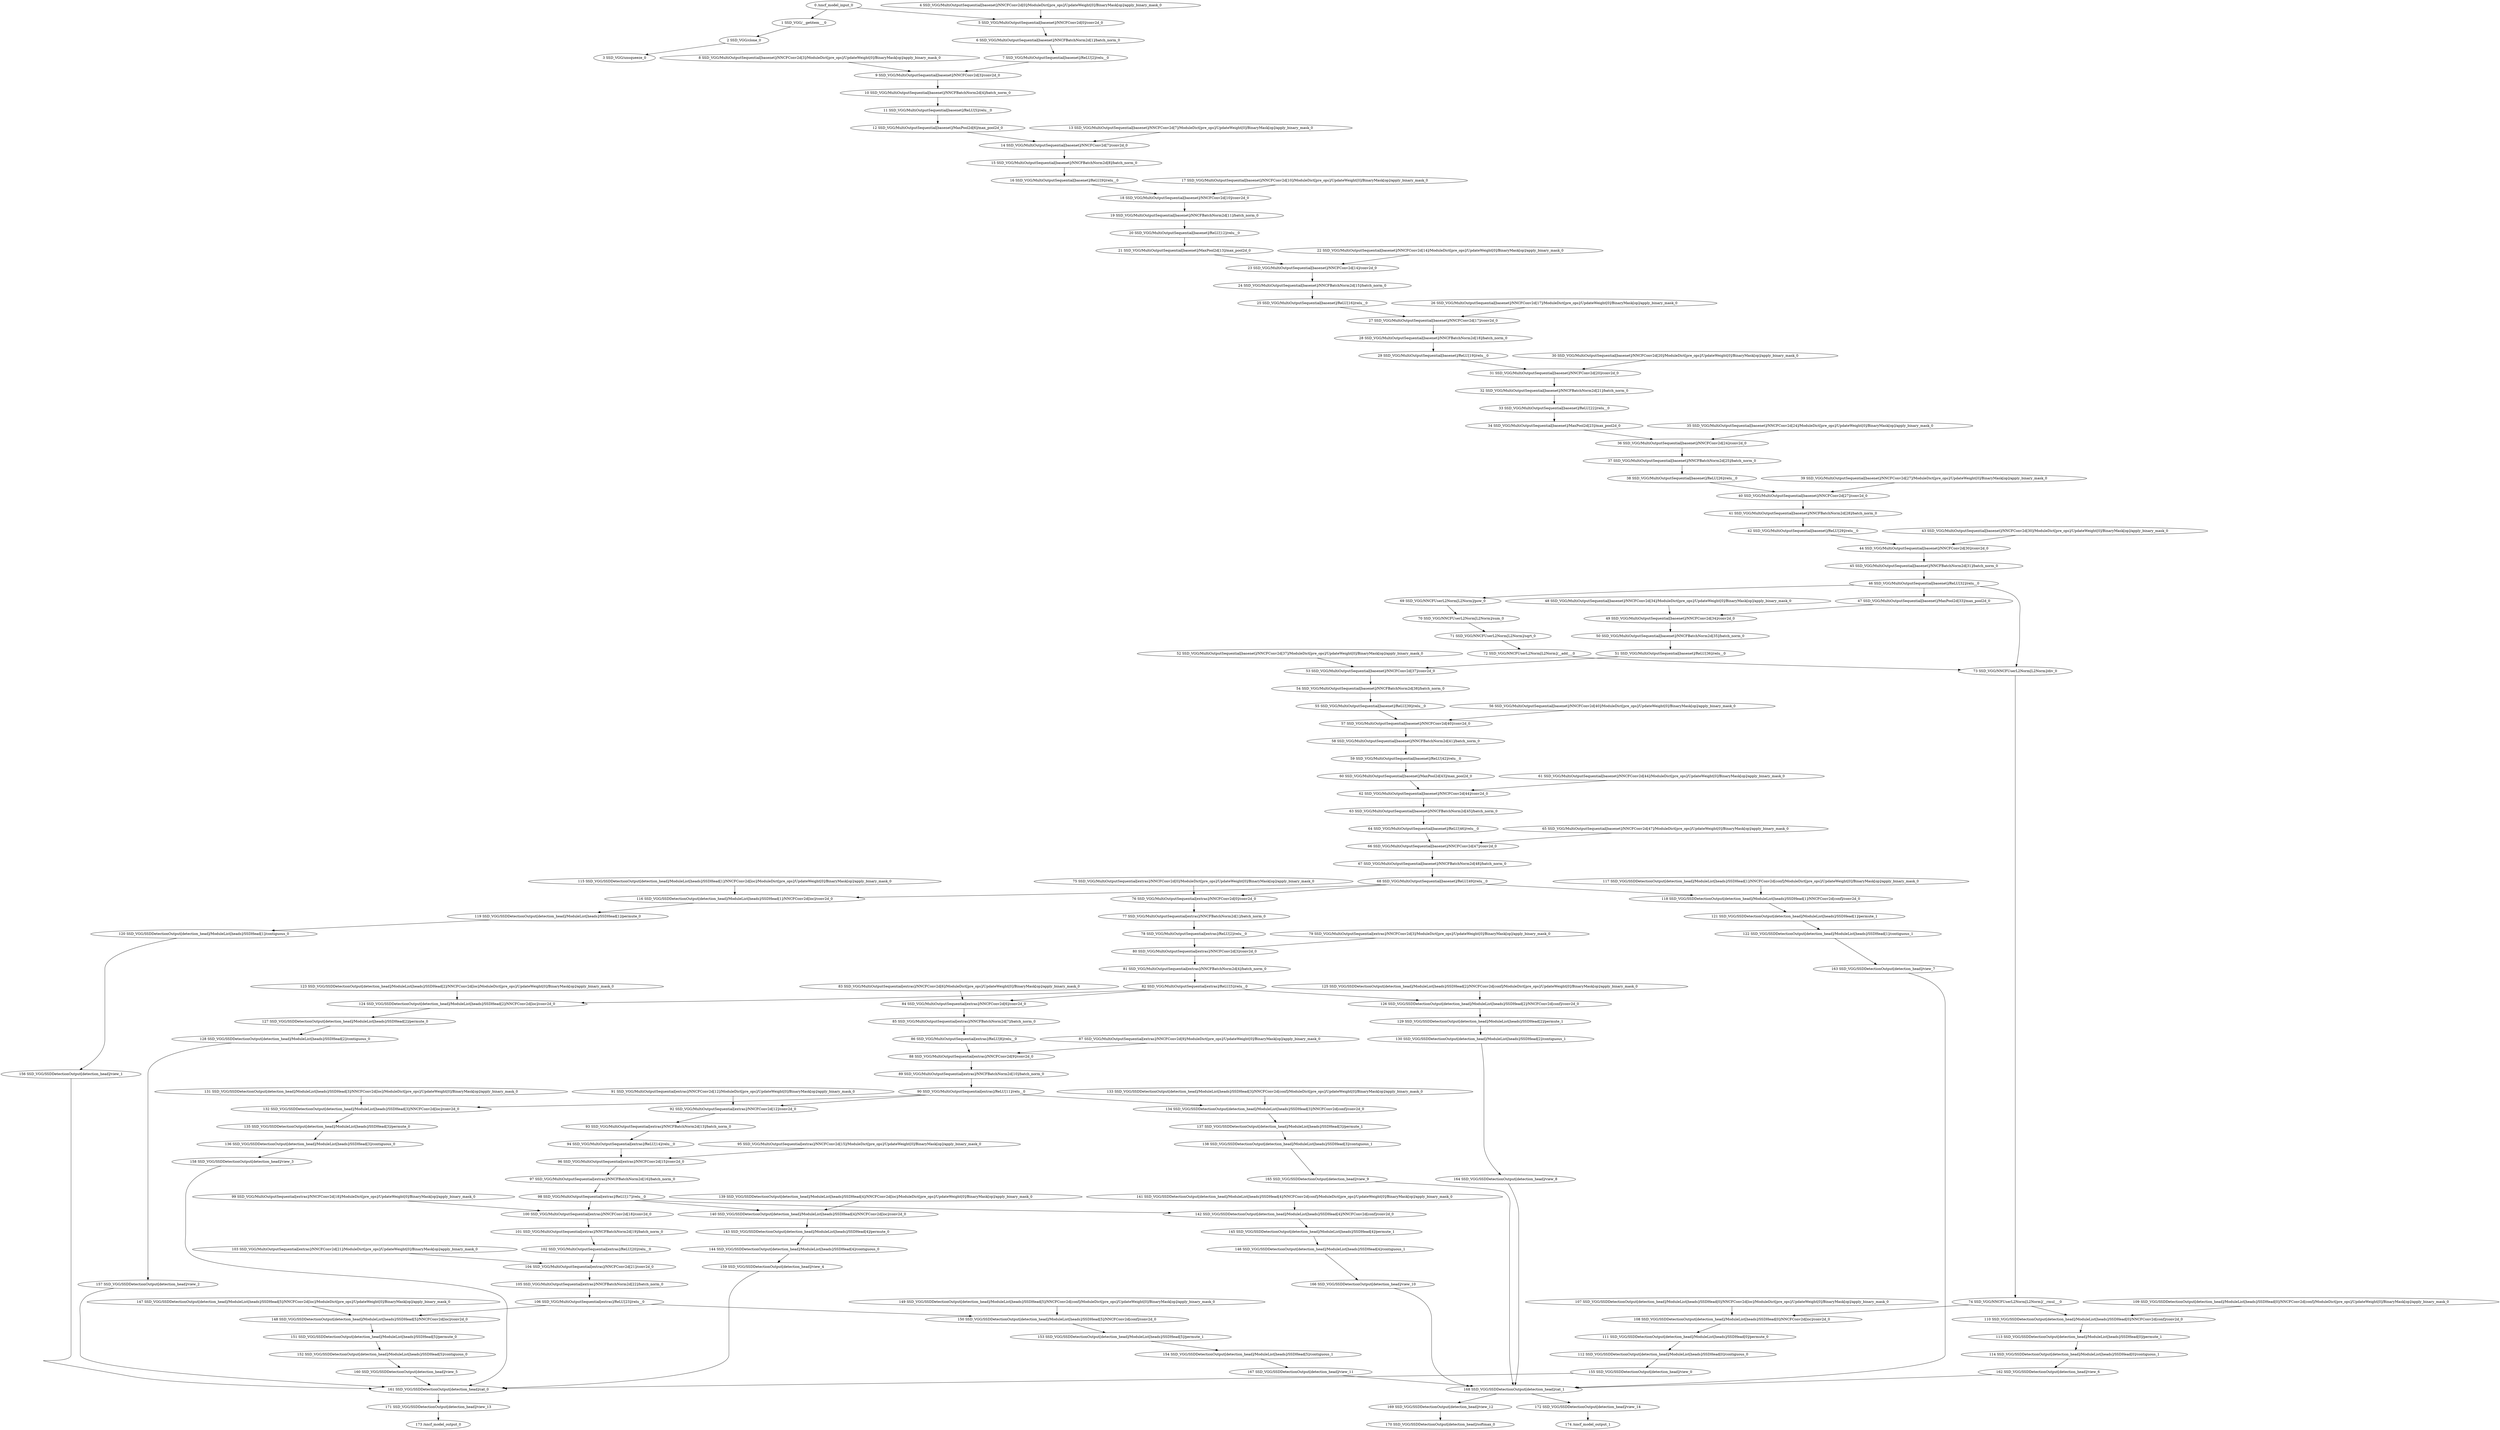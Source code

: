 strict digraph  {
"0 /nncf_model_input_0" [id=0, type=nncf_model_input];
"1 SSD_VGG/__getitem___0" [id=1, type=__getitem__];
"2 SSD_VGG/clone_0" [id=2, type=clone];
"3 SSD_VGG/unsqueeze_0" [id=3, type=unsqueeze];
"4 SSD_VGG/MultiOutputSequential[basenet]/NNCFConv2d[0]/ModuleDict[pre_ops]/UpdateWeight[0]/BinaryMask[op]/apply_binary_mask_0" [id=4, type=apply_binary_mask];
"5 SSD_VGG/MultiOutputSequential[basenet]/NNCFConv2d[0]/conv2d_0" [id=5, type=conv2d];
"6 SSD_VGG/MultiOutputSequential[basenet]/NNCFBatchNorm2d[1]/batch_norm_0" [id=6, type=batch_norm];
"7 SSD_VGG/MultiOutputSequential[basenet]/ReLU[2]/relu__0" [id=7, type=relu_];
"8 SSD_VGG/MultiOutputSequential[basenet]/NNCFConv2d[3]/ModuleDict[pre_ops]/UpdateWeight[0]/BinaryMask[op]/apply_binary_mask_0" [id=8, type=apply_binary_mask];
"9 SSD_VGG/MultiOutputSequential[basenet]/NNCFConv2d[3]/conv2d_0" [id=9, type=conv2d];
"10 SSD_VGG/MultiOutputSequential[basenet]/NNCFBatchNorm2d[4]/batch_norm_0" [id=10, type=batch_norm];
"11 SSD_VGG/MultiOutputSequential[basenet]/ReLU[5]/relu__0" [id=11, type=relu_];
"12 SSD_VGG/MultiOutputSequential[basenet]/MaxPool2d[6]/max_pool2d_0" [id=12, type=max_pool2d];
"13 SSD_VGG/MultiOutputSequential[basenet]/NNCFConv2d[7]/ModuleDict[pre_ops]/UpdateWeight[0]/BinaryMask[op]/apply_binary_mask_0" [id=13, type=apply_binary_mask];
"14 SSD_VGG/MultiOutputSequential[basenet]/NNCFConv2d[7]/conv2d_0" [id=14, type=conv2d];
"15 SSD_VGG/MultiOutputSequential[basenet]/NNCFBatchNorm2d[8]/batch_norm_0" [id=15, type=batch_norm];
"16 SSD_VGG/MultiOutputSequential[basenet]/ReLU[9]/relu__0" [id=16, type=relu_];
"17 SSD_VGG/MultiOutputSequential[basenet]/NNCFConv2d[10]/ModuleDict[pre_ops]/UpdateWeight[0]/BinaryMask[op]/apply_binary_mask_0" [id=17, type=apply_binary_mask];
"18 SSD_VGG/MultiOutputSequential[basenet]/NNCFConv2d[10]/conv2d_0" [id=18, type=conv2d];
"19 SSD_VGG/MultiOutputSequential[basenet]/NNCFBatchNorm2d[11]/batch_norm_0" [id=19, type=batch_norm];
"20 SSD_VGG/MultiOutputSequential[basenet]/ReLU[12]/relu__0" [id=20, type=relu_];
"21 SSD_VGG/MultiOutputSequential[basenet]/MaxPool2d[13]/max_pool2d_0" [id=21, type=max_pool2d];
"22 SSD_VGG/MultiOutputSequential[basenet]/NNCFConv2d[14]/ModuleDict[pre_ops]/UpdateWeight[0]/BinaryMask[op]/apply_binary_mask_0" [id=22, type=apply_binary_mask];
"23 SSD_VGG/MultiOutputSequential[basenet]/NNCFConv2d[14]/conv2d_0" [id=23, type=conv2d];
"24 SSD_VGG/MultiOutputSequential[basenet]/NNCFBatchNorm2d[15]/batch_norm_0" [id=24, type=batch_norm];
"25 SSD_VGG/MultiOutputSequential[basenet]/ReLU[16]/relu__0" [id=25, type=relu_];
"26 SSD_VGG/MultiOutputSequential[basenet]/NNCFConv2d[17]/ModuleDict[pre_ops]/UpdateWeight[0]/BinaryMask[op]/apply_binary_mask_0" [id=26, type=apply_binary_mask];
"27 SSD_VGG/MultiOutputSequential[basenet]/NNCFConv2d[17]/conv2d_0" [id=27, type=conv2d];
"28 SSD_VGG/MultiOutputSequential[basenet]/NNCFBatchNorm2d[18]/batch_norm_0" [id=28, type=batch_norm];
"29 SSD_VGG/MultiOutputSequential[basenet]/ReLU[19]/relu__0" [id=29, type=relu_];
"30 SSD_VGG/MultiOutputSequential[basenet]/NNCFConv2d[20]/ModuleDict[pre_ops]/UpdateWeight[0]/BinaryMask[op]/apply_binary_mask_0" [id=30, type=apply_binary_mask];
"31 SSD_VGG/MultiOutputSequential[basenet]/NNCFConv2d[20]/conv2d_0" [id=31, type=conv2d];
"32 SSD_VGG/MultiOutputSequential[basenet]/NNCFBatchNorm2d[21]/batch_norm_0" [id=32, type=batch_norm];
"33 SSD_VGG/MultiOutputSequential[basenet]/ReLU[22]/relu__0" [id=33, type=relu_];
"34 SSD_VGG/MultiOutputSequential[basenet]/MaxPool2d[23]/max_pool2d_0" [id=34, type=max_pool2d];
"35 SSD_VGG/MultiOutputSequential[basenet]/NNCFConv2d[24]/ModuleDict[pre_ops]/UpdateWeight[0]/BinaryMask[op]/apply_binary_mask_0" [id=35, type=apply_binary_mask];
"36 SSD_VGG/MultiOutputSequential[basenet]/NNCFConv2d[24]/conv2d_0" [id=36, type=conv2d];
"37 SSD_VGG/MultiOutputSequential[basenet]/NNCFBatchNorm2d[25]/batch_norm_0" [id=37, type=batch_norm];
"38 SSD_VGG/MultiOutputSequential[basenet]/ReLU[26]/relu__0" [id=38, type=relu_];
"39 SSD_VGG/MultiOutputSequential[basenet]/NNCFConv2d[27]/ModuleDict[pre_ops]/UpdateWeight[0]/BinaryMask[op]/apply_binary_mask_0" [id=39, type=apply_binary_mask];
"40 SSD_VGG/MultiOutputSequential[basenet]/NNCFConv2d[27]/conv2d_0" [id=40, type=conv2d];
"41 SSD_VGG/MultiOutputSequential[basenet]/NNCFBatchNorm2d[28]/batch_norm_0" [id=41, type=batch_norm];
"42 SSD_VGG/MultiOutputSequential[basenet]/ReLU[29]/relu__0" [id=42, type=relu_];
"43 SSD_VGG/MultiOutputSequential[basenet]/NNCFConv2d[30]/ModuleDict[pre_ops]/UpdateWeight[0]/BinaryMask[op]/apply_binary_mask_0" [id=43, type=apply_binary_mask];
"44 SSD_VGG/MultiOutputSequential[basenet]/NNCFConv2d[30]/conv2d_0" [id=44, type=conv2d];
"45 SSD_VGG/MultiOutputSequential[basenet]/NNCFBatchNorm2d[31]/batch_norm_0" [id=45, type=batch_norm];
"46 SSD_VGG/MultiOutputSequential[basenet]/ReLU[32]/relu__0" [id=46, type=relu_];
"47 SSD_VGG/MultiOutputSequential[basenet]/MaxPool2d[33]/max_pool2d_0" [id=47, type=max_pool2d];
"48 SSD_VGG/MultiOutputSequential[basenet]/NNCFConv2d[34]/ModuleDict[pre_ops]/UpdateWeight[0]/BinaryMask[op]/apply_binary_mask_0" [id=48, type=apply_binary_mask];
"49 SSD_VGG/MultiOutputSequential[basenet]/NNCFConv2d[34]/conv2d_0" [id=49, type=conv2d];
"50 SSD_VGG/MultiOutputSequential[basenet]/NNCFBatchNorm2d[35]/batch_norm_0" [id=50, type=batch_norm];
"51 SSD_VGG/MultiOutputSequential[basenet]/ReLU[36]/relu__0" [id=51, type=relu_];
"52 SSD_VGG/MultiOutputSequential[basenet]/NNCFConv2d[37]/ModuleDict[pre_ops]/UpdateWeight[0]/BinaryMask[op]/apply_binary_mask_0" [id=52, type=apply_binary_mask];
"53 SSD_VGG/MultiOutputSequential[basenet]/NNCFConv2d[37]/conv2d_0" [id=53, type=conv2d];
"54 SSD_VGG/MultiOutputSequential[basenet]/NNCFBatchNorm2d[38]/batch_norm_0" [id=54, type=batch_norm];
"55 SSD_VGG/MultiOutputSequential[basenet]/ReLU[39]/relu__0" [id=55, type=relu_];
"56 SSD_VGG/MultiOutputSequential[basenet]/NNCFConv2d[40]/ModuleDict[pre_ops]/UpdateWeight[0]/BinaryMask[op]/apply_binary_mask_0" [id=56, type=apply_binary_mask];
"57 SSD_VGG/MultiOutputSequential[basenet]/NNCFConv2d[40]/conv2d_0" [id=57, type=conv2d];
"58 SSD_VGG/MultiOutputSequential[basenet]/NNCFBatchNorm2d[41]/batch_norm_0" [id=58, type=batch_norm];
"59 SSD_VGG/MultiOutputSequential[basenet]/ReLU[42]/relu__0" [id=59, type=relu_];
"60 SSD_VGG/MultiOutputSequential[basenet]/MaxPool2d[43]/max_pool2d_0" [id=60, type=max_pool2d];
"61 SSD_VGG/MultiOutputSequential[basenet]/NNCFConv2d[44]/ModuleDict[pre_ops]/UpdateWeight[0]/BinaryMask[op]/apply_binary_mask_0" [id=61, type=apply_binary_mask];
"62 SSD_VGG/MultiOutputSequential[basenet]/NNCFConv2d[44]/conv2d_0" [id=62, type=conv2d];
"63 SSD_VGG/MultiOutputSequential[basenet]/NNCFBatchNorm2d[45]/batch_norm_0" [id=63, type=batch_norm];
"64 SSD_VGG/MultiOutputSequential[basenet]/ReLU[46]/relu__0" [id=64, type=relu_];
"65 SSD_VGG/MultiOutputSequential[basenet]/NNCFConv2d[47]/ModuleDict[pre_ops]/UpdateWeight[0]/BinaryMask[op]/apply_binary_mask_0" [id=65, type=apply_binary_mask];
"66 SSD_VGG/MultiOutputSequential[basenet]/NNCFConv2d[47]/conv2d_0" [id=66, type=conv2d];
"67 SSD_VGG/MultiOutputSequential[basenet]/NNCFBatchNorm2d[48]/batch_norm_0" [id=67, type=batch_norm];
"68 SSD_VGG/MultiOutputSequential[basenet]/ReLU[49]/relu__0" [id=68, type=relu_];
"69 SSD_VGG/NNCFUserL2Norm[L2Norm]/pow_0" [id=69, type=pow];
"70 SSD_VGG/NNCFUserL2Norm[L2Norm]/sum_0" [id=70, type=sum];
"71 SSD_VGG/NNCFUserL2Norm[L2Norm]/sqrt_0" [id=71, type=sqrt];
"72 SSD_VGG/NNCFUserL2Norm[L2Norm]/__add___0" [id=72, type=__add__];
"73 SSD_VGG/NNCFUserL2Norm[L2Norm]/div_0" [id=73, type=div];
"74 SSD_VGG/NNCFUserL2Norm[L2Norm]/__rmul___0" [id=74, type=__rmul__];
"75 SSD_VGG/MultiOutputSequential[extras]/NNCFConv2d[0]/ModuleDict[pre_ops]/UpdateWeight[0]/BinaryMask[op]/apply_binary_mask_0" [id=75, type=apply_binary_mask];
"76 SSD_VGG/MultiOutputSequential[extras]/NNCFConv2d[0]/conv2d_0" [id=76, type=conv2d];
"77 SSD_VGG/MultiOutputSequential[extras]/NNCFBatchNorm2d[1]/batch_norm_0" [id=77, type=batch_norm];
"78 SSD_VGG/MultiOutputSequential[extras]/ReLU[2]/relu__0" [id=78, type=relu_];
"79 SSD_VGG/MultiOutputSequential[extras]/NNCFConv2d[3]/ModuleDict[pre_ops]/UpdateWeight[0]/BinaryMask[op]/apply_binary_mask_0" [id=79, type=apply_binary_mask];
"80 SSD_VGG/MultiOutputSequential[extras]/NNCFConv2d[3]/conv2d_0" [id=80, type=conv2d];
"81 SSD_VGG/MultiOutputSequential[extras]/NNCFBatchNorm2d[4]/batch_norm_0" [id=81, type=batch_norm];
"82 SSD_VGG/MultiOutputSequential[extras]/ReLU[5]/relu__0" [id=82, type=relu_];
"83 SSD_VGG/MultiOutputSequential[extras]/NNCFConv2d[6]/ModuleDict[pre_ops]/UpdateWeight[0]/BinaryMask[op]/apply_binary_mask_0" [id=83, type=apply_binary_mask];
"84 SSD_VGG/MultiOutputSequential[extras]/NNCFConv2d[6]/conv2d_0" [id=84, type=conv2d];
"85 SSD_VGG/MultiOutputSequential[extras]/NNCFBatchNorm2d[7]/batch_norm_0" [id=85, type=batch_norm];
"86 SSD_VGG/MultiOutputSequential[extras]/ReLU[8]/relu__0" [id=86, type=relu_];
"87 SSD_VGG/MultiOutputSequential[extras]/NNCFConv2d[9]/ModuleDict[pre_ops]/UpdateWeight[0]/BinaryMask[op]/apply_binary_mask_0" [id=87, type=apply_binary_mask];
"88 SSD_VGG/MultiOutputSequential[extras]/NNCFConv2d[9]/conv2d_0" [id=88, type=conv2d];
"89 SSD_VGG/MultiOutputSequential[extras]/NNCFBatchNorm2d[10]/batch_norm_0" [id=89, type=batch_norm];
"90 SSD_VGG/MultiOutputSequential[extras]/ReLU[11]/relu__0" [id=90, type=relu_];
"91 SSD_VGG/MultiOutputSequential[extras]/NNCFConv2d[12]/ModuleDict[pre_ops]/UpdateWeight[0]/BinaryMask[op]/apply_binary_mask_0" [id=91, type=apply_binary_mask];
"92 SSD_VGG/MultiOutputSequential[extras]/NNCFConv2d[12]/conv2d_0" [id=92, type=conv2d];
"93 SSD_VGG/MultiOutputSequential[extras]/NNCFBatchNorm2d[13]/batch_norm_0" [id=93, type=batch_norm];
"94 SSD_VGG/MultiOutputSequential[extras]/ReLU[14]/relu__0" [id=94, type=relu_];
"95 SSD_VGG/MultiOutputSequential[extras]/NNCFConv2d[15]/ModuleDict[pre_ops]/UpdateWeight[0]/BinaryMask[op]/apply_binary_mask_0" [id=95, type=apply_binary_mask];
"96 SSD_VGG/MultiOutputSequential[extras]/NNCFConv2d[15]/conv2d_0" [id=96, type=conv2d];
"97 SSD_VGG/MultiOutputSequential[extras]/NNCFBatchNorm2d[16]/batch_norm_0" [id=97, type=batch_norm];
"98 SSD_VGG/MultiOutputSequential[extras]/ReLU[17]/relu__0" [id=98, type=relu_];
"99 SSD_VGG/MultiOutputSequential[extras]/NNCFConv2d[18]/ModuleDict[pre_ops]/UpdateWeight[0]/BinaryMask[op]/apply_binary_mask_0" [id=99, type=apply_binary_mask];
"100 SSD_VGG/MultiOutputSequential[extras]/NNCFConv2d[18]/conv2d_0" [id=100, type=conv2d];
"101 SSD_VGG/MultiOutputSequential[extras]/NNCFBatchNorm2d[19]/batch_norm_0" [id=101, type=batch_norm];
"102 SSD_VGG/MultiOutputSequential[extras]/ReLU[20]/relu__0" [id=102, type=relu_];
"103 SSD_VGG/MultiOutputSequential[extras]/NNCFConv2d[21]/ModuleDict[pre_ops]/UpdateWeight[0]/BinaryMask[op]/apply_binary_mask_0" [id=103, type=apply_binary_mask];
"104 SSD_VGG/MultiOutputSequential[extras]/NNCFConv2d[21]/conv2d_0" [id=104, type=conv2d];
"105 SSD_VGG/MultiOutputSequential[extras]/NNCFBatchNorm2d[22]/batch_norm_0" [id=105, type=batch_norm];
"106 SSD_VGG/MultiOutputSequential[extras]/ReLU[23]/relu__0" [id=106, type=relu_];
"107 SSD_VGG/SSDDetectionOutput[detection_head]/ModuleList[heads]/SSDHead[0]/NNCFConv2d[loc]/ModuleDict[pre_ops]/UpdateWeight[0]/BinaryMask[op]/apply_binary_mask_0" [id=107, type=apply_binary_mask];
"108 SSD_VGG/SSDDetectionOutput[detection_head]/ModuleList[heads]/SSDHead[0]/NNCFConv2d[loc]/conv2d_0" [id=108, type=conv2d];
"109 SSD_VGG/SSDDetectionOutput[detection_head]/ModuleList[heads]/SSDHead[0]/NNCFConv2d[conf]/ModuleDict[pre_ops]/UpdateWeight[0]/BinaryMask[op]/apply_binary_mask_0" [id=109, type=apply_binary_mask];
"110 SSD_VGG/SSDDetectionOutput[detection_head]/ModuleList[heads]/SSDHead[0]/NNCFConv2d[conf]/conv2d_0" [id=110, type=conv2d];
"111 SSD_VGG/SSDDetectionOutput[detection_head]/ModuleList[heads]/SSDHead[0]/permute_0" [id=111, type=permute];
"112 SSD_VGG/SSDDetectionOutput[detection_head]/ModuleList[heads]/SSDHead[0]/contiguous_0" [id=112, type=contiguous];
"113 SSD_VGG/SSDDetectionOutput[detection_head]/ModuleList[heads]/SSDHead[0]/permute_1" [id=113, type=permute];
"114 SSD_VGG/SSDDetectionOutput[detection_head]/ModuleList[heads]/SSDHead[0]/contiguous_1" [id=114, type=contiguous];
"115 SSD_VGG/SSDDetectionOutput[detection_head]/ModuleList[heads]/SSDHead[1]/NNCFConv2d[loc]/ModuleDict[pre_ops]/UpdateWeight[0]/BinaryMask[op]/apply_binary_mask_0" [id=115, type=apply_binary_mask];
"116 SSD_VGG/SSDDetectionOutput[detection_head]/ModuleList[heads]/SSDHead[1]/NNCFConv2d[loc]/conv2d_0" [id=116, type=conv2d];
"117 SSD_VGG/SSDDetectionOutput[detection_head]/ModuleList[heads]/SSDHead[1]/NNCFConv2d[conf]/ModuleDict[pre_ops]/UpdateWeight[0]/BinaryMask[op]/apply_binary_mask_0" [id=117, type=apply_binary_mask];
"118 SSD_VGG/SSDDetectionOutput[detection_head]/ModuleList[heads]/SSDHead[1]/NNCFConv2d[conf]/conv2d_0" [id=118, type=conv2d];
"119 SSD_VGG/SSDDetectionOutput[detection_head]/ModuleList[heads]/SSDHead[1]/permute_0" [id=119, type=permute];
"120 SSD_VGG/SSDDetectionOutput[detection_head]/ModuleList[heads]/SSDHead[1]/contiguous_0" [id=120, type=contiguous];
"121 SSD_VGG/SSDDetectionOutput[detection_head]/ModuleList[heads]/SSDHead[1]/permute_1" [id=121, type=permute];
"122 SSD_VGG/SSDDetectionOutput[detection_head]/ModuleList[heads]/SSDHead[1]/contiguous_1" [id=122, type=contiguous];
"123 SSD_VGG/SSDDetectionOutput[detection_head]/ModuleList[heads]/SSDHead[2]/NNCFConv2d[loc]/ModuleDict[pre_ops]/UpdateWeight[0]/BinaryMask[op]/apply_binary_mask_0" [id=123, type=apply_binary_mask];
"124 SSD_VGG/SSDDetectionOutput[detection_head]/ModuleList[heads]/SSDHead[2]/NNCFConv2d[loc]/conv2d_0" [id=124, type=conv2d];
"125 SSD_VGG/SSDDetectionOutput[detection_head]/ModuleList[heads]/SSDHead[2]/NNCFConv2d[conf]/ModuleDict[pre_ops]/UpdateWeight[0]/BinaryMask[op]/apply_binary_mask_0" [id=125, type=apply_binary_mask];
"126 SSD_VGG/SSDDetectionOutput[detection_head]/ModuleList[heads]/SSDHead[2]/NNCFConv2d[conf]/conv2d_0" [id=126, type=conv2d];
"127 SSD_VGG/SSDDetectionOutput[detection_head]/ModuleList[heads]/SSDHead[2]/permute_0" [id=127, type=permute];
"128 SSD_VGG/SSDDetectionOutput[detection_head]/ModuleList[heads]/SSDHead[2]/contiguous_0" [id=128, type=contiguous];
"129 SSD_VGG/SSDDetectionOutput[detection_head]/ModuleList[heads]/SSDHead[2]/permute_1" [id=129, type=permute];
"130 SSD_VGG/SSDDetectionOutput[detection_head]/ModuleList[heads]/SSDHead[2]/contiguous_1" [id=130, type=contiguous];
"131 SSD_VGG/SSDDetectionOutput[detection_head]/ModuleList[heads]/SSDHead[3]/NNCFConv2d[loc]/ModuleDict[pre_ops]/UpdateWeight[0]/BinaryMask[op]/apply_binary_mask_0" [id=131, type=apply_binary_mask];
"132 SSD_VGG/SSDDetectionOutput[detection_head]/ModuleList[heads]/SSDHead[3]/NNCFConv2d[loc]/conv2d_0" [id=132, type=conv2d];
"133 SSD_VGG/SSDDetectionOutput[detection_head]/ModuleList[heads]/SSDHead[3]/NNCFConv2d[conf]/ModuleDict[pre_ops]/UpdateWeight[0]/BinaryMask[op]/apply_binary_mask_0" [id=133, type=apply_binary_mask];
"134 SSD_VGG/SSDDetectionOutput[detection_head]/ModuleList[heads]/SSDHead[3]/NNCFConv2d[conf]/conv2d_0" [id=134, type=conv2d];
"135 SSD_VGG/SSDDetectionOutput[detection_head]/ModuleList[heads]/SSDHead[3]/permute_0" [id=135, type=permute];
"136 SSD_VGG/SSDDetectionOutput[detection_head]/ModuleList[heads]/SSDHead[3]/contiguous_0" [id=136, type=contiguous];
"137 SSD_VGG/SSDDetectionOutput[detection_head]/ModuleList[heads]/SSDHead[3]/permute_1" [id=137, type=permute];
"138 SSD_VGG/SSDDetectionOutput[detection_head]/ModuleList[heads]/SSDHead[3]/contiguous_1" [id=138, type=contiguous];
"139 SSD_VGG/SSDDetectionOutput[detection_head]/ModuleList[heads]/SSDHead[4]/NNCFConv2d[loc]/ModuleDict[pre_ops]/UpdateWeight[0]/BinaryMask[op]/apply_binary_mask_0" [id=139, type=apply_binary_mask];
"140 SSD_VGG/SSDDetectionOutput[detection_head]/ModuleList[heads]/SSDHead[4]/NNCFConv2d[loc]/conv2d_0" [id=140, type=conv2d];
"141 SSD_VGG/SSDDetectionOutput[detection_head]/ModuleList[heads]/SSDHead[4]/NNCFConv2d[conf]/ModuleDict[pre_ops]/UpdateWeight[0]/BinaryMask[op]/apply_binary_mask_0" [id=141, type=apply_binary_mask];
"142 SSD_VGG/SSDDetectionOutput[detection_head]/ModuleList[heads]/SSDHead[4]/NNCFConv2d[conf]/conv2d_0" [id=142, type=conv2d];
"143 SSD_VGG/SSDDetectionOutput[detection_head]/ModuleList[heads]/SSDHead[4]/permute_0" [id=143, type=permute];
"144 SSD_VGG/SSDDetectionOutput[detection_head]/ModuleList[heads]/SSDHead[4]/contiguous_0" [id=144, type=contiguous];
"145 SSD_VGG/SSDDetectionOutput[detection_head]/ModuleList[heads]/SSDHead[4]/permute_1" [id=145, type=permute];
"146 SSD_VGG/SSDDetectionOutput[detection_head]/ModuleList[heads]/SSDHead[4]/contiguous_1" [id=146, type=contiguous];
"147 SSD_VGG/SSDDetectionOutput[detection_head]/ModuleList[heads]/SSDHead[5]/NNCFConv2d[loc]/ModuleDict[pre_ops]/UpdateWeight[0]/BinaryMask[op]/apply_binary_mask_0" [id=147, type=apply_binary_mask];
"148 SSD_VGG/SSDDetectionOutput[detection_head]/ModuleList[heads]/SSDHead[5]/NNCFConv2d[loc]/conv2d_0" [id=148, type=conv2d];
"149 SSD_VGG/SSDDetectionOutput[detection_head]/ModuleList[heads]/SSDHead[5]/NNCFConv2d[conf]/ModuleDict[pre_ops]/UpdateWeight[0]/BinaryMask[op]/apply_binary_mask_0" [id=149, type=apply_binary_mask];
"150 SSD_VGG/SSDDetectionOutput[detection_head]/ModuleList[heads]/SSDHead[5]/NNCFConv2d[conf]/conv2d_0" [id=150, type=conv2d];
"151 SSD_VGG/SSDDetectionOutput[detection_head]/ModuleList[heads]/SSDHead[5]/permute_0" [id=151, type=permute];
"152 SSD_VGG/SSDDetectionOutput[detection_head]/ModuleList[heads]/SSDHead[5]/contiguous_0" [id=152, type=contiguous];
"153 SSD_VGG/SSDDetectionOutput[detection_head]/ModuleList[heads]/SSDHead[5]/permute_1" [id=153, type=permute];
"154 SSD_VGG/SSDDetectionOutput[detection_head]/ModuleList[heads]/SSDHead[5]/contiguous_1" [id=154, type=contiguous];
"155 SSD_VGG/SSDDetectionOutput[detection_head]/view_0" [id=155, type=view];
"156 SSD_VGG/SSDDetectionOutput[detection_head]/view_1" [id=156, type=view];
"157 SSD_VGG/SSDDetectionOutput[detection_head]/view_2" [id=157, type=view];
"158 SSD_VGG/SSDDetectionOutput[detection_head]/view_3" [id=158, type=view];
"159 SSD_VGG/SSDDetectionOutput[detection_head]/view_4" [id=159, type=view];
"160 SSD_VGG/SSDDetectionOutput[detection_head]/view_5" [id=160, type=view];
"161 SSD_VGG/SSDDetectionOutput[detection_head]/cat_0" [id=161, type=cat];
"162 SSD_VGG/SSDDetectionOutput[detection_head]/view_6" [id=162, type=view];
"163 SSD_VGG/SSDDetectionOutput[detection_head]/view_7" [id=163, type=view];
"164 SSD_VGG/SSDDetectionOutput[detection_head]/view_8" [id=164, type=view];
"165 SSD_VGG/SSDDetectionOutput[detection_head]/view_9" [id=165, type=view];
"166 SSD_VGG/SSDDetectionOutput[detection_head]/view_10" [id=166, type=view];
"167 SSD_VGG/SSDDetectionOutput[detection_head]/view_11" [id=167, type=view];
"168 SSD_VGG/SSDDetectionOutput[detection_head]/cat_1" [id=168, type=cat];
"169 SSD_VGG/SSDDetectionOutput[detection_head]/view_12" [id=169, type=view];
"170 SSD_VGG/SSDDetectionOutput[detection_head]/softmax_0" [id=170, type=softmax];
"171 SSD_VGG/SSDDetectionOutput[detection_head]/view_13" [id=171, type=view];
"172 SSD_VGG/SSDDetectionOutput[detection_head]/view_14" [id=172, type=view];
"173 /nncf_model_output_0" [id=173, type=nncf_model_output];
"174 /nncf_model_output_1" [id=174, type=nncf_model_output];
"0 /nncf_model_input_0" -> "1 SSD_VGG/__getitem___0";
"0 /nncf_model_input_0" -> "5 SSD_VGG/MultiOutputSequential[basenet]/NNCFConv2d[0]/conv2d_0";
"1 SSD_VGG/__getitem___0" -> "2 SSD_VGG/clone_0";
"2 SSD_VGG/clone_0" -> "3 SSD_VGG/unsqueeze_0";
"4 SSD_VGG/MultiOutputSequential[basenet]/NNCFConv2d[0]/ModuleDict[pre_ops]/UpdateWeight[0]/BinaryMask[op]/apply_binary_mask_0" -> "5 SSD_VGG/MultiOutputSequential[basenet]/NNCFConv2d[0]/conv2d_0";
"5 SSD_VGG/MultiOutputSequential[basenet]/NNCFConv2d[0]/conv2d_0" -> "6 SSD_VGG/MultiOutputSequential[basenet]/NNCFBatchNorm2d[1]/batch_norm_0";
"6 SSD_VGG/MultiOutputSequential[basenet]/NNCFBatchNorm2d[1]/batch_norm_0" -> "7 SSD_VGG/MultiOutputSequential[basenet]/ReLU[2]/relu__0";
"7 SSD_VGG/MultiOutputSequential[basenet]/ReLU[2]/relu__0" -> "9 SSD_VGG/MultiOutputSequential[basenet]/NNCFConv2d[3]/conv2d_0";
"8 SSD_VGG/MultiOutputSequential[basenet]/NNCFConv2d[3]/ModuleDict[pre_ops]/UpdateWeight[0]/BinaryMask[op]/apply_binary_mask_0" -> "9 SSD_VGG/MultiOutputSequential[basenet]/NNCFConv2d[3]/conv2d_0";
"9 SSD_VGG/MultiOutputSequential[basenet]/NNCFConv2d[3]/conv2d_0" -> "10 SSD_VGG/MultiOutputSequential[basenet]/NNCFBatchNorm2d[4]/batch_norm_0";
"10 SSD_VGG/MultiOutputSequential[basenet]/NNCFBatchNorm2d[4]/batch_norm_0" -> "11 SSD_VGG/MultiOutputSequential[basenet]/ReLU[5]/relu__0";
"11 SSD_VGG/MultiOutputSequential[basenet]/ReLU[5]/relu__0" -> "12 SSD_VGG/MultiOutputSequential[basenet]/MaxPool2d[6]/max_pool2d_0";
"12 SSD_VGG/MultiOutputSequential[basenet]/MaxPool2d[6]/max_pool2d_0" -> "14 SSD_VGG/MultiOutputSequential[basenet]/NNCFConv2d[7]/conv2d_0";
"13 SSD_VGG/MultiOutputSequential[basenet]/NNCFConv2d[7]/ModuleDict[pre_ops]/UpdateWeight[0]/BinaryMask[op]/apply_binary_mask_0" -> "14 SSD_VGG/MultiOutputSequential[basenet]/NNCFConv2d[7]/conv2d_0";
"14 SSD_VGG/MultiOutputSequential[basenet]/NNCFConv2d[7]/conv2d_0" -> "15 SSD_VGG/MultiOutputSequential[basenet]/NNCFBatchNorm2d[8]/batch_norm_0";
"15 SSD_VGG/MultiOutputSequential[basenet]/NNCFBatchNorm2d[8]/batch_norm_0" -> "16 SSD_VGG/MultiOutputSequential[basenet]/ReLU[9]/relu__0";
"16 SSD_VGG/MultiOutputSequential[basenet]/ReLU[9]/relu__0" -> "18 SSD_VGG/MultiOutputSequential[basenet]/NNCFConv2d[10]/conv2d_0";
"17 SSD_VGG/MultiOutputSequential[basenet]/NNCFConv2d[10]/ModuleDict[pre_ops]/UpdateWeight[0]/BinaryMask[op]/apply_binary_mask_0" -> "18 SSD_VGG/MultiOutputSequential[basenet]/NNCFConv2d[10]/conv2d_0";
"18 SSD_VGG/MultiOutputSequential[basenet]/NNCFConv2d[10]/conv2d_0" -> "19 SSD_VGG/MultiOutputSequential[basenet]/NNCFBatchNorm2d[11]/batch_norm_0";
"19 SSD_VGG/MultiOutputSequential[basenet]/NNCFBatchNorm2d[11]/batch_norm_0" -> "20 SSD_VGG/MultiOutputSequential[basenet]/ReLU[12]/relu__0";
"20 SSD_VGG/MultiOutputSequential[basenet]/ReLU[12]/relu__0" -> "21 SSD_VGG/MultiOutputSequential[basenet]/MaxPool2d[13]/max_pool2d_0";
"21 SSD_VGG/MultiOutputSequential[basenet]/MaxPool2d[13]/max_pool2d_0" -> "23 SSD_VGG/MultiOutputSequential[basenet]/NNCFConv2d[14]/conv2d_0";
"22 SSD_VGG/MultiOutputSequential[basenet]/NNCFConv2d[14]/ModuleDict[pre_ops]/UpdateWeight[0]/BinaryMask[op]/apply_binary_mask_0" -> "23 SSD_VGG/MultiOutputSequential[basenet]/NNCFConv2d[14]/conv2d_0";
"23 SSD_VGG/MultiOutputSequential[basenet]/NNCFConv2d[14]/conv2d_0" -> "24 SSD_VGG/MultiOutputSequential[basenet]/NNCFBatchNorm2d[15]/batch_norm_0";
"24 SSD_VGG/MultiOutputSequential[basenet]/NNCFBatchNorm2d[15]/batch_norm_0" -> "25 SSD_VGG/MultiOutputSequential[basenet]/ReLU[16]/relu__0";
"25 SSD_VGG/MultiOutputSequential[basenet]/ReLU[16]/relu__0" -> "27 SSD_VGG/MultiOutputSequential[basenet]/NNCFConv2d[17]/conv2d_0";
"26 SSD_VGG/MultiOutputSequential[basenet]/NNCFConv2d[17]/ModuleDict[pre_ops]/UpdateWeight[0]/BinaryMask[op]/apply_binary_mask_0" -> "27 SSD_VGG/MultiOutputSequential[basenet]/NNCFConv2d[17]/conv2d_0";
"27 SSD_VGG/MultiOutputSequential[basenet]/NNCFConv2d[17]/conv2d_0" -> "28 SSD_VGG/MultiOutputSequential[basenet]/NNCFBatchNorm2d[18]/batch_norm_0";
"28 SSD_VGG/MultiOutputSequential[basenet]/NNCFBatchNorm2d[18]/batch_norm_0" -> "29 SSD_VGG/MultiOutputSequential[basenet]/ReLU[19]/relu__0";
"29 SSD_VGG/MultiOutputSequential[basenet]/ReLU[19]/relu__0" -> "31 SSD_VGG/MultiOutputSequential[basenet]/NNCFConv2d[20]/conv2d_0";
"30 SSD_VGG/MultiOutputSequential[basenet]/NNCFConv2d[20]/ModuleDict[pre_ops]/UpdateWeight[0]/BinaryMask[op]/apply_binary_mask_0" -> "31 SSD_VGG/MultiOutputSequential[basenet]/NNCFConv2d[20]/conv2d_0";
"31 SSD_VGG/MultiOutputSequential[basenet]/NNCFConv2d[20]/conv2d_0" -> "32 SSD_VGG/MultiOutputSequential[basenet]/NNCFBatchNorm2d[21]/batch_norm_0";
"32 SSD_VGG/MultiOutputSequential[basenet]/NNCFBatchNorm2d[21]/batch_norm_0" -> "33 SSD_VGG/MultiOutputSequential[basenet]/ReLU[22]/relu__0";
"33 SSD_VGG/MultiOutputSequential[basenet]/ReLU[22]/relu__0" -> "34 SSD_VGG/MultiOutputSequential[basenet]/MaxPool2d[23]/max_pool2d_0";
"34 SSD_VGG/MultiOutputSequential[basenet]/MaxPool2d[23]/max_pool2d_0" -> "36 SSD_VGG/MultiOutputSequential[basenet]/NNCFConv2d[24]/conv2d_0";
"35 SSD_VGG/MultiOutputSequential[basenet]/NNCFConv2d[24]/ModuleDict[pre_ops]/UpdateWeight[0]/BinaryMask[op]/apply_binary_mask_0" -> "36 SSD_VGG/MultiOutputSequential[basenet]/NNCFConv2d[24]/conv2d_0";
"36 SSD_VGG/MultiOutputSequential[basenet]/NNCFConv2d[24]/conv2d_0" -> "37 SSD_VGG/MultiOutputSequential[basenet]/NNCFBatchNorm2d[25]/batch_norm_0";
"37 SSD_VGG/MultiOutputSequential[basenet]/NNCFBatchNorm2d[25]/batch_norm_0" -> "38 SSD_VGG/MultiOutputSequential[basenet]/ReLU[26]/relu__0";
"38 SSD_VGG/MultiOutputSequential[basenet]/ReLU[26]/relu__0" -> "40 SSD_VGG/MultiOutputSequential[basenet]/NNCFConv2d[27]/conv2d_0";
"39 SSD_VGG/MultiOutputSequential[basenet]/NNCFConv2d[27]/ModuleDict[pre_ops]/UpdateWeight[0]/BinaryMask[op]/apply_binary_mask_0" -> "40 SSD_VGG/MultiOutputSequential[basenet]/NNCFConv2d[27]/conv2d_0";
"40 SSD_VGG/MultiOutputSequential[basenet]/NNCFConv2d[27]/conv2d_0" -> "41 SSD_VGG/MultiOutputSequential[basenet]/NNCFBatchNorm2d[28]/batch_norm_0";
"41 SSD_VGG/MultiOutputSequential[basenet]/NNCFBatchNorm2d[28]/batch_norm_0" -> "42 SSD_VGG/MultiOutputSequential[basenet]/ReLU[29]/relu__0";
"42 SSD_VGG/MultiOutputSequential[basenet]/ReLU[29]/relu__0" -> "44 SSD_VGG/MultiOutputSequential[basenet]/NNCFConv2d[30]/conv2d_0";
"43 SSD_VGG/MultiOutputSequential[basenet]/NNCFConv2d[30]/ModuleDict[pre_ops]/UpdateWeight[0]/BinaryMask[op]/apply_binary_mask_0" -> "44 SSD_VGG/MultiOutputSequential[basenet]/NNCFConv2d[30]/conv2d_0";
"44 SSD_VGG/MultiOutputSequential[basenet]/NNCFConv2d[30]/conv2d_0" -> "45 SSD_VGG/MultiOutputSequential[basenet]/NNCFBatchNorm2d[31]/batch_norm_0";
"45 SSD_VGG/MultiOutputSequential[basenet]/NNCFBatchNorm2d[31]/batch_norm_0" -> "46 SSD_VGG/MultiOutputSequential[basenet]/ReLU[32]/relu__0";
"46 SSD_VGG/MultiOutputSequential[basenet]/ReLU[32]/relu__0" -> "47 SSD_VGG/MultiOutputSequential[basenet]/MaxPool2d[33]/max_pool2d_0";
"46 SSD_VGG/MultiOutputSequential[basenet]/ReLU[32]/relu__0" -> "69 SSD_VGG/NNCFUserL2Norm[L2Norm]/pow_0";
"46 SSD_VGG/MultiOutputSequential[basenet]/ReLU[32]/relu__0" -> "73 SSD_VGG/NNCFUserL2Norm[L2Norm]/div_0";
"47 SSD_VGG/MultiOutputSequential[basenet]/MaxPool2d[33]/max_pool2d_0" -> "49 SSD_VGG/MultiOutputSequential[basenet]/NNCFConv2d[34]/conv2d_0";
"48 SSD_VGG/MultiOutputSequential[basenet]/NNCFConv2d[34]/ModuleDict[pre_ops]/UpdateWeight[0]/BinaryMask[op]/apply_binary_mask_0" -> "49 SSD_VGG/MultiOutputSequential[basenet]/NNCFConv2d[34]/conv2d_0";
"49 SSD_VGG/MultiOutputSequential[basenet]/NNCFConv2d[34]/conv2d_0" -> "50 SSD_VGG/MultiOutputSequential[basenet]/NNCFBatchNorm2d[35]/batch_norm_0";
"50 SSD_VGG/MultiOutputSequential[basenet]/NNCFBatchNorm2d[35]/batch_norm_0" -> "51 SSD_VGG/MultiOutputSequential[basenet]/ReLU[36]/relu__0";
"51 SSD_VGG/MultiOutputSequential[basenet]/ReLU[36]/relu__0" -> "53 SSD_VGG/MultiOutputSequential[basenet]/NNCFConv2d[37]/conv2d_0";
"52 SSD_VGG/MultiOutputSequential[basenet]/NNCFConv2d[37]/ModuleDict[pre_ops]/UpdateWeight[0]/BinaryMask[op]/apply_binary_mask_0" -> "53 SSD_VGG/MultiOutputSequential[basenet]/NNCFConv2d[37]/conv2d_0";
"53 SSD_VGG/MultiOutputSequential[basenet]/NNCFConv2d[37]/conv2d_0" -> "54 SSD_VGG/MultiOutputSequential[basenet]/NNCFBatchNorm2d[38]/batch_norm_0";
"54 SSD_VGG/MultiOutputSequential[basenet]/NNCFBatchNorm2d[38]/batch_norm_0" -> "55 SSD_VGG/MultiOutputSequential[basenet]/ReLU[39]/relu__0";
"55 SSD_VGG/MultiOutputSequential[basenet]/ReLU[39]/relu__0" -> "57 SSD_VGG/MultiOutputSequential[basenet]/NNCFConv2d[40]/conv2d_0";
"56 SSD_VGG/MultiOutputSequential[basenet]/NNCFConv2d[40]/ModuleDict[pre_ops]/UpdateWeight[0]/BinaryMask[op]/apply_binary_mask_0" -> "57 SSD_VGG/MultiOutputSequential[basenet]/NNCFConv2d[40]/conv2d_0";
"57 SSD_VGG/MultiOutputSequential[basenet]/NNCFConv2d[40]/conv2d_0" -> "58 SSD_VGG/MultiOutputSequential[basenet]/NNCFBatchNorm2d[41]/batch_norm_0";
"58 SSD_VGG/MultiOutputSequential[basenet]/NNCFBatchNorm2d[41]/batch_norm_0" -> "59 SSD_VGG/MultiOutputSequential[basenet]/ReLU[42]/relu__0";
"59 SSD_VGG/MultiOutputSequential[basenet]/ReLU[42]/relu__0" -> "60 SSD_VGG/MultiOutputSequential[basenet]/MaxPool2d[43]/max_pool2d_0";
"60 SSD_VGG/MultiOutputSequential[basenet]/MaxPool2d[43]/max_pool2d_0" -> "62 SSD_VGG/MultiOutputSequential[basenet]/NNCFConv2d[44]/conv2d_0";
"61 SSD_VGG/MultiOutputSequential[basenet]/NNCFConv2d[44]/ModuleDict[pre_ops]/UpdateWeight[0]/BinaryMask[op]/apply_binary_mask_0" -> "62 SSD_VGG/MultiOutputSequential[basenet]/NNCFConv2d[44]/conv2d_0";
"62 SSD_VGG/MultiOutputSequential[basenet]/NNCFConv2d[44]/conv2d_0" -> "63 SSD_VGG/MultiOutputSequential[basenet]/NNCFBatchNorm2d[45]/batch_norm_0";
"63 SSD_VGG/MultiOutputSequential[basenet]/NNCFBatchNorm2d[45]/batch_norm_0" -> "64 SSD_VGG/MultiOutputSequential[basenet]/ReLU[46]/relu__0";
"64 SSD_VGG/MultiOutputSequential[basenet]/ReLU[46]/relu__0" -> "66 SSD_VGG/MultiOutputSequential[basenet]/NNCFConv2d[47]/conv2d_0";
"65 SSD_VGG/MultiOutputSequential[basenet]/NNCFConv2d[47]/ModuleDict[pre_ops]/UpdateWeight[0]/BinaryMask[op]/apply_binary_mask_0" -> "66 SSD_VGG/MultiOutputSequential[basenet]/NNCFConv2d[47]/conv2d_0";
"66 SSD_VGG/MultiOutputSequential[basenet]/NNCFConv2d[47]/conv2d_0" -> "67 SSD_VGG/MultiOutputSequential[basenet]/NNCFBatchNorm2d[48]/batch_norm_0";
"67 SSD_VGG/MultiOutputSequential[basenet]/NNCFBatchNorm2d[48]/batch_norm_0" -> "68 SSD_VGG/MultiOutputSequential[basenet]/ReLU[49]/relu__0";
"68 SSD_VGG/MultiOutputSequential[basenet]/ReLU[49]/relu__0" -> "76 SSD_VGG/MultiOutputSequential[extras]/NNCFConv2d[0]/conv2d_0";
"68 SSD_VGG/MultiOutputSequential[basenet]/ReLU[49]/relu__0" -> "116 SSD_VGG/SSDDetectionOutput[detection_head]/ModuleList[heads]/SSDHead[1]/NNCFConv2d[loc]/conv2d_0";
"68 SSD_VGG/MultiOutputSequential[basenet]/ReLU[49]/relu__0" -> "118 SSD_VGG/SSDDetectionOutput[detection_head]/ModuleList[heads]/SSDHead[1]/NNCFConv2d[conf]/conv2d_0";
"69 SSD_VGG/NNCFUserL2Norm[L2Norm]/pow_0" -> "70 SSD_VGG/NNCFUserL2Norm[L2Norm]/sum_0";
"70 SSD_VGG/NNCFUserL2Norm[L2Norm]/sum_0" -> "71 SSD_VGG/NNCFUserL2Norm[L2Norm]/sqrt_0";
"71 SSD_VGG/NNCFUserL2Norm[L2Norm]/sqrt_0" -> "72 SSD_VGG/NNCFUserL2Norm[L2Norm]/__add___0";
"72 SSD_VGG/NNCFUserL2Norm[L2Norm]/__add___0" -> "73 SSD_VGG/NNCFUserL2Norm[L2Norm]/div_0";
"73 SSD_VGG/NNCFUserL2Norm[L2Norm]/div_0" -> "74 SSD_VGG/NNCFUserL2Norm[L2Norm]/__rmul___0";
"74 SSD_VGG/NNCFUserL2Norm[L2Norm]/__rmul___0" -> "108 SSD_VGG/SSDDetectionOutput[detection_head]/ModuleList[heads]/SSDHead[0]/NNCFConv2d[loc]/conv2d_0";
"74 SSD_VGG/NNCFUserL2Norm[L2Norm]/__rmul___0" -> "110 SSD_VGG/SSDDetectionOutput[detection_head]/ModuleList[heads]/SSDHead[0]/NNCFConv2d[conf]/conv2d_0";
"75 SSD_VGG/MultiOutputSequential[extras]/NNCFConv2d[0]/ModuleDict[pre_ops]/UpdateWeight[0]/BinaryMask[op]/apply_binary_mask_0" -> "76 SSD_VGG/MultiOutputSequential[extras]/NNCFConv2d[0]/conv2d_0";
"76 SSD_VGG/MultiOutputSequential[extras]/NNCFConv2d[0]/conv2d_0" -> "77 SSD_VGG/MultiOutputSequential[extras]/NNCFBatchNorm2d[1]/batch_norm_0";
"77 SSD_VGG/MultiOutputSequential[extras]/NNCFBatchNorm2d[1]/batch_norm_0" -> "78 SSD_VGG/MultiOutputSequential[extras]/ReLU[2]/relu__0";
"78 SSD_VGG/MultiOutputSequential[extras]/ReLU[2]/relu__0" -> "80 SSD_VGG/MultiOutputSequential[extras]/NNCFConv2d[3]/conv2d_0";
"79 SSD_VGG/MultiOutputSequential[extras]/NNCFConv2d[3]/ModuleDict[pre_ops]/UpdateWeight[0]/BinaryMask[op]/apply_binary_mask_0" -> "80 SSD_VGG/MultiOutputSequential[extras]/NNCFConv2d[3]/conv2d_0";
"80 SSD_VGG/MultiOutputSequential[extras]/NNCFConv2d[3]/conv2d_0" -> "81 SSD_VGG/MultiOutputSequential[extras]/NNCFBatchNorm2d[4]/batch_norm_0";
"81 SSD_VGG/MultiOutputSequential[extras]/NNCFBatchNorm2d[4]/batch_norm_0" -> "82 SSD_VGG/MultiOutputSequential[extras]/ReLU[5]/relu__0";
"82 SSD_VGG/MultiOutputSequential[extras]/ReLU[5]/relu__0" -> "84 SSD_VGG/MultiOutputSequential[extras]/NNCFConv2d[6]/conv2d_0";
"82 SSD_VGG/MultiOutputSequential[extras]/ReLU[5]/relu__0" -> "124 SSD_VGG/SSDDetectionOutput[detection_head]/ModuleList[heads]/SSDHead[2]/NNCFConv2d[loc]/conv2d_0";
"82 SSD_VGG/MultiOutputSequential[extras]/ReLU[5]/relu__0" -> "126 SSD_VGG/SSDDetectionOutput[detection_head]/ModuleList[heads]/SSDHead[2]/NNCFConv2d[conf]/conv2d_0";
"83 SSD_VGG/MultiOutputSequential[extras]/NNCFConv2d[6]/ModuleDict[pre_ops]/UpdateWeight[0]/BinaryMask[op]/apply_binary_mask_0" -> "84 SSD_VGG/MultiOutputSequential[extras]/NNCFConv2d[6]/conv2d_0";
"84 SSD_VGG/MultiOutputSequential[extras]/NNCFConv2d[6]/conv2d_0" -> "85 SSD_VGG/MultiOutputSequential[extras]/NNCFBatchNorm2d[7]/batch_norm_0";
"85 SSD_VGG/MultiOutputSequential[extras]/NNCFBatchNorm2d[7]/batch_norm_0" -> "86 SSD_VGG/MultiOutputSequential[extras]/ReLU[8]/relu__0";
"86 SSD_VGG/MultiOutputSequential[extras]/ReLU[8]/relu__0" -> "88 SSD_VGG/MultiOutputSequential[extras]/NNCFConv2d[9]/conv2d_0";
"87 SSD_VGG/MultiOutputSequential[extras]/NNCFConv2d[9]/ModuleDict[pre_ops]/UpdateWeight[0]/BinaryMask[op]/apply_binary_mask_0" -> "88 SSD_VGG/MultiOutputSequential[extras]/NNCFConv2d[9]/conv2d_0";
"88 SSD_VGG/MultiOutputSequential[extras]/NNCFConv2d[9]/conv2d_0" -> "89 SSD_VGG/MultiOutputSequential[extras]/NNCFBatchNorm2d[10]/batch_norm_0";
"89 SSD_VGG/MultiOutputSequential[extras]/NNCFBatchNorm2d[10]/batch_norm_0" -> "90 SSD_VGG/MultiOutputSequential[extras]/ReLU[11]/relu__0";
"90 SSD_VGG/MultiOutputSequential[extras]/ReLU[11]/relu__0" -> "92 SSD_VGG/MultiOutputSequential[extras]/NNCFConv2d[12]/conv2d_0";
"90 SSD_VGG/MultiOutputSequential[extras]/ReLU[11]/relu__0" -> "132 SSD_VGG/SSDDetectionOutput[detection_head]/ModuleList[heads]/SSDHead[3]/NNCFConv2d[loc]/conv2d_0";
"90 SSD_VGG/MultiOutputSequential[extras]/ReLU[11]/relu__0" -> "134 SSD_VGG/SSDDetectionOutput[detection_head]/ModuleList[heads]/SSDHead[3]/NNCFConv2d[conf]/conv2d_0";
"91 SSD_VGG/MultiOutputSequential[extras]/NNCFConv2d[12]/ModuleDict[pre_ops]/UpdateWeight[0]/BinaryMask[op]/apply_binary_mask_0" -> "92 SSD_VGG/MultiOutputSequential[extras]/NNCFConv2d[12]/conv2d_0";
"92 SSD_VGG/MultiOutputSequential[extras]/NNCFConv2d[12]/conv2d_0" -> "93 SSD_VGG/MultiOutputSequential[extras]/NNCFBatchNorm2d[13]/batch_norm_0";
"93 SSD_VGG/MultiOutputSequential[extras]/NNCFBatchNorm2d[13]/batch_norm_0" -> "94 SSD_VGG/MultiOutputSequential[extras]/ReLU[14]/relu__0";
"94 SSD_VGG/MultiOutputSequential[extras]/ReLU[14]/relu__0" -> "96 SSD_VGG/MultiOutputSequential[extras]/NNCFConv2d[15]/conv2d_0";
"95 SSD_VGG/MultiOutputSequential[extras]/NNCFConv2d[15]/ModuleDict[pre_ops]/UpdateWeight[0]/BinaryMask[op]/apply_binary_mask_0" -> "96 SSD_VGG/MultiOutputSequential[extras]/NNCFConv2d[15]/conv2d_0";
"96 SSD_VGG/MultiOutputSequential[extras]/NNCFConv2d[15]/conv2d_0" -> "97 SSD_VGG/MultiOutputSequential[extras]/NNCFBatchNorm2d[16]/batch_norm_0";
"97 SSD_VGG/MultiOutputSequential[extras]/NNCFBatchNorm2d[16]/batch_norm_0" -> "98 SSD_VGG/MultiOutputSequential[extras]/ReLU[17]/relu__0";
"98 SSD_VGG/MultiOutputSequential[extras]/ReLU[17]/relu__0" -> "100 SSD_VGG/MultiOutputSequential[extras]/NNCFConv2d[18]/conv2d_0";
"98 SSD_VGG/MultiOutputSequential[extras]/ReLU[17]/relu__0" -> "140 SSD_VGG/SSDDetectionOutput[detection_head]/ModuleList[heads]/SSDHead[4]/NNCFConv2d[loc]/conv2d_0";
"98 SSD_VGG/MultiOutputSequential[extras]/ReLU[17]/relu__0" -> "142 SSD_VGG/SSDDetectionOutput[detection_head]/ModuleList[heads]/SSDHead[4]/NNCFConv2d[conf]/conv2d_0";
"99 SSD_VGG/MultiOutputSequential[extras]/NNCFConv2d[18]/ModuleDict[pre_ops]/UpdateWeight[0]/BinaryMask[op]/apply_binary_mask_0" -> "100 SSD_VGG/MultiOutputSequential[extras]/NNCFConv2d[18]/conv2d_0";
"100 SSD_VGG/MultiOutputSequential[extras]/NNCFConv2d[18]/conv2d_0" -> "101 SSD_VGG/MultiOutputSequential[extras]/NNCFBatchNorm2d[19]/batch_norm_0";
"101 SSD_VGG/MultiOutputSequential[extras]/NNCFBatchNorm2d[19]/batch_norm_0" -> "102 SSD_VGG/MultiOutputSequential[extras]/ReLU[20]/relu__0";
"102 SSD_VGG/MultiOutputSequential[extras]/ReLU[20]/relu__0" -> "104 SSD_VGG/MultiOutputSequential[extras]/NNCFConv2d[21]/conv2d_0";
"103 SSD_VGG/MultiOutputSequential[extras]/NNCFConv2d[21]/ModuleDict[pre_ops]/UpdateWeight[0]/BinaryMask[op]/apply_binary_mask_0" -> "104 SSD_VGG/MultiOutputSequential[extras]/NNCFConv2d[21]/conv2d_0";
"104 SSD_VGG/MultiOutputSequential[extras]/NNCFConv2d[21]/conv2d_0" -> "105 SSD_VGG/MultiOutputSequential[extras]/NNCFBatchNorm2d[22]/batch_norm_0";
"105 SSD_VGG/MultiOutputSequential[extras]/NNCFBatchNorm2d[22]/batch_norm_0" -> "106 SSD_VGG/MultiOutputSequential[extras]/ReLU[23]/relu__0";
"106 SSD_VGG/MultiOutputSequential[extras]/ReLU[23]/relu__0" -> "148 SSD_VGG/SSDDetectionOutput[detection_head]/ModuleList[heads]/SSDHead[5]/NNCFConv2d[loc]/conv2d_0";
"106 SSD_VGG/MultiOutputSequential[extras]/ReLU[23]/relu__0" -> "150 SSD_VGG/SSDDetectionOutput[detection_head]/ModuleList[heads]/SSDHead[5]/NNCFConv2d[conf]/conv2d_0";
"107 SSD_VGG/SSDDetectionOutput[detection_head]/ModuleList[heads]/SSDHead[0]/NNCFConv2d[loc]/ModuleDict[pre_ops]/UpdateWeight[0]/BinaryMask[op]/apply_binary_mask_0" -> "108 SSD_VGG/SSDDetectionOutput[detection_head]/ModuleList[heads]/SSDHead[0]/NNCFConv2d[loc]/conv2d_0";
"108 SSD_VGG/SSDDetectionOutput[detection_head]/ModuleList[heads]/SSDHead[0]/NNCFConv2d[loc]/conv2d_0" -> "111 SSD_VGG/SSDDetectionOutput[detection_head]/ModuleList[heads]/SSDHead[0]/permute_0";
"109 SSD_VGG/SSDDetectionOutput[detection_head]/ModuleList[heads]/SSDHead[0]/NNCFConv2d[conf]/ModuleDict[pre_ops]/UpdateWeight[0]/BinaryMask[op]/apply_binary_mask_0" -> "110 SSD_VGG/SSDDetectionOutput[detection_head]/ModuleList[heads]/SSDHead[0]/NNCFConv2d[conf]/conv2d_0";
"110 SSD_VGG/SSDDetectionOutput[detection_head]/ModuleList[heads]/SSDHead[0]/NNCFConv2d[conf]/conv2d_0" -> "113 SSD_VGG/SSDDetectionOutput[detection_head]/ModuleList[heads]/SSDHead[0]/permute_1";
"111 SSD_VGG/SSDDetectionOutput[detection_head]/ModuleList[heads]/SSDHead[0]/permute_0" -> "112 SSD_VGG/SSDDetectionOutput[detection_head]/ModuleList[heads]/SSDHead[0]/contiguous_0";
"112 SSD_VGG/SSDDetectionOutput[detection_head]/ModuleList[heads]/SSDHead[0]/contiguous_0" -> "155 SSD_VGG/SSDDetectionOutput[detection_head]/view_0";
"113 SSD_VGG/SSDDetectionOutput[detection_head]/ModuleList[heads]/SSDHead[0]/permute_1" -> "114 SSD_VGG/SSDDetectionOutput[detection_head]/ModuleList[heads]/SSDHead[0]/contiguous_1";
"114 SSD_VGG/SSDDetectionOutput[detection_head]/ModuleList[heads]/SSDHead[0]/contiguous_1" -> "162 SSD_VGG/SSDDetectionOutput[detection_head]/view_6";
"115 SSD_VGG/SSDDetectionOutput[detection_head]/ModuleList[heads]/SSDHead[1]/NNCFConv2d[loc]/ModuleDict[pre_ops]/UpdateWeight[0]/BinaryMask[op]/apply_binary_mask_0" -> "116 SSD_VGG/SSDDetectionOutput[detection_head]/ModuleList[heads]/SSDHead[1]/NNCFConv2d[loc]/conv2d_0";
"116 SSD_VGG/SSDDetectionOutput[detection_head]/ModuleList[heads]/SSDHead[1]/NNCFConv2d[loc]/conv2d_0" -> "119 SSD_VGG/SSDDetectionOutput[detection_head]/ModuleList[heads]/SSDHead[1]/permute_0";
"117 SSD_VGG/SSDDetectionOutput[detection_head]/ModuleList[heads]/SSDHead[1]/NNCFConv2d[conf]/ModuleDict[pre_ops]/UpdateWeight[0]/BinaryMask[op]/apply_binary_mask_0" -> "118 SSD_VGG/SSDDetectionOutput[detection_head]/ModuleList[heads]/SSDHead[1]/NNCFConv2d[conf]/conv2d_0";
"118 SSD_VGG/SSDDetectionOutput[detection_head]/ModuleList[heads]/SSDHead[1]/NNCFConv2d[conf]/conv2d_0" -> "121 SSD_VGG/SSDDetectionOutput[detection_head]/ModuleList[heads]/SSDHead[1]/permute_1";
"119 SSD_VGG/SSDDetectionOutput[detection_head]/ModuleList[heads]/SSDHead[1]/permute_0" -> "120 SSD_VGG/SSDDetectionOutput[detection_head]/ModuleList[heads]/SSDHead[1]/contiguous_0";
"120 SSD_VGG/SSDDetectionOutput[detection_head]/ModuleList[heads]/SSDHead[1]/contiguous_0" -> "156 SSD_VGG/SSDDetectionOutput[detection_head]/view_1";
"121 SSD_VGG/SSDDetectionOutput[detection_head]/ModuleList[heads]/SSDHead[1]/permute_1" -> "122 SSD_VGG/SSDDetectionOutput[detection_head]/ModuleList[heads]/SSDHead[1]/contiguous_1";
"122 SSD_VGG/SSDDetectionOutput[detection_head]/ModuleList[heads]/SSDHead[1]/contiguous_1" -> "163 SSD_VGG/SSDDetectionOutput[detection_head]/view_7";
"123 SSD_VGG/SSDDetectionOutput[detection_head]/ModuleList[heads]/SSDHead[2]/NNCFConv2d[loc]/ModuleDict[pre_ops]/UpdateWeight[0]/BinaryMask[op]/apply_binary_mask_0" -> "124 SSD_VGG/SSDDetectionOutput[detection_head]/ModuleList[heads]/SSDHead[2]/NNCFConv2d[loc]/conv2d_0";
"124 SSD_VGG/SSDDetectionOutput[detection_head]/ModuleList[heads]/SSDHead[2]/NNCFConv2d[loc]/conv2d_0" -> "127 SSD_VGG/SSDDetectionOutput[detection_head]/ModuleList[heads]/SSDHead[2]/permute_0";
"125 SSD_VGG/SSDDetectionOutput[detection_head]/ModuleList[heads]/SSDHead[2]/NNCFConv2d[conf]/ModuleDict[pre_ops]/UpdateWeight[0]/BinaryMask[op]/apply_binary_mask_0" -> "126 SSD_VGG/SSDDetectionOutput[detection_head]/ModuleList[heads]/SSDHead[2]/NNCFConv2d[conf]/conv2d_0";
"126 SSD_VGG/SSDDetectionOutput[detection_head]/ModuleList[heads]/SSDHead[2]/NNCFConv2d[conf]/conv2d_0" -> "129 SSD_VGG/SSDDetectionOutput[detection_head]/ModuleList[heads]/SSDHead[2]/permute_1";
"127 SSD_VGG/SSDDetectionOutput[detection_head]/ModuleList[heads]/SSDHead[2]/permute_0" -> "128 SSD_VGG/SSDDetectionOutput[detection_head]/ModuleList[heads]/SSDHead[2]/contiguous_0";
"128 SSD_VGG/SSDDetectionOutput[detection_head]/ModuleList[heads]/SSDHead[2]/contiguous_0" -> "157 SSD_VGG/SSDDetectionOutput[detection_head]/view_2";
"129 SSD_VGG/SSDDetectionOutput[detection_head]/ModuleList[heads]/SSDHead[2]/permute_1" -> "130 SSD_VGG/SSDDetectionOutput[detection_head]/ModuleList[heads]/SSDHead[2]/contiguous_1";
"130 SSD_VGG/SSDDetectionOutput[detection_head]/ModuleList[heads]/SSDHead[2]/contiguous_1" -> "164 SSD_VGG/SSDDetectionOutput[detection_head]/view_8";
"131 SSD_VGG/SSDDetectionOutput[detection_head]/ModuleList[heads]/SSDHead[3]/NNCFConv2d[loc]/ModuleDict[pre_ops]/UpdateWeight[0]/BinaryMask[op]/apply_binary_mask_0" -> "132 SSD_VGG/SSDDetectionOutput[detection_head]/ModuleList[heads]/SSDHead[3]/NNCFConv2d[loc]/conv2d_0";
"132 SSD_VGG/SSDDetectionOutput[detection_head]/ModuleList[heads]/SSDHead[3]/NNCFConv2d[loc]/conv2d_0" -> "135 SSD_VGG/SSDDetectionOutput[detection_head]/ModuleList[heads]/SSDHead[3]/permute_0";
"133 SSD_VGG/SSDDetectionOutput[detection_head]/ModuleList[heads]/SSDHead[3]/NNCFConv2d[conf]/ModuleDict[pre_ops]/UpdateWeight[0]/BinaryMask[op]/apply_binary_mask_0" -> "134 SSD_VGG/SSDDetectionOutput[detection_head]/ModuleList[heads]/SSDHead[3]/NNCFConv2d[conf]/conv2d_0";
"134 SSD_VGG/SSDDetectionOutput[detection_head]/ModuleList[heads]/SSDHead[3]/NNCFConv2d[conf]/conv2d_0" -> "137 SSD_VGG/SSDDetectionOutput[detection_head]/ModuleList[heads]/SSDHead[3]/permute_1";
"135 SSD_VGG/SSDDetectionOutput[detection_head]/ModuleList[heads]/SSDHead[3]/permute_0" -> "136 SSD_VGG/SSDDetectionOutput[detection_head]/ModuleList[heads]/SSDHead[3]/contiguous_0";
"136 SSD_VGG/SSDDetectionOutput[detection_head]/ModuleList[heads]/SSDHead[3]/contiguous_0" -> "158 SSD_VGG/SSDDetectionOutput[detection_head]/view_3";
"137 SSD_VGG/SSDDetectionOutput[detection_head]/ModuleList[heads]/SSDHead[3]/permute_1" -> "138 SSD_VGG/SSDDetectionOutput[detection_head]/ModuleList[heads]/SSDHead[3]/contiguous_1";
"138 SSD_VGG/SSDDetectionOutput[detection_head]/ModuleList[heads]/SSDHead[3]/contiguous_1" -> "165 SSD_VGG/SSDDetectionOutput[detection_head]/view_9";
"139 SSD_VGG/SSDDetectionOutput[detection_head]/ModuleList[heads]/SSDHead[4]/NNCFConv2d[loc]/ModuleDict[pre_ops]/UpdateWeight[0]/BinaryMask[op]/apply_binary_mask_0" -> "140 SSD_VGG/SSDDetectionOutput[detection_head]/ModuleList[heads]/SSDHead[4]/NNCFConv2d[loc]/conv2d_0";
"140 SSD_VGG/SSDDetectionOutput[detection_head]/ModuleList[heads]/SSDHead[4]/NNCFConv2d[loc]/conv2d_0" -> "143 SSD_VGG/SSDDetectionOutput[detection_head]/ModuleList[heads]/SSDHead[4]/permute_0";
"141 SSD_VGG/SSDDetectionOutput[detection_head]/ModuleList[heads]/SSDHead[4]/NNCFConv2d[conf]/ModuleDict[pre_ops]/UpdateWeight[0]/BinaryMask[op]/apply_binary_mask_0" -> "142 SSD_VGG/SSDDetectionOutput[detection_head]/ModuleList[heads]/SSDHead[4]/NNCFConv2d[conf]/conv2d_0";
"142 SSD_VGG/SSDDetectionOutput[detection_head]/ModuleList[heads]/SSDHead[4]/NNCFConv2d[conf]/conv2d_0" -> "145 SSD_VGG/SSDDetectionOutput[detection_head]/ModuleList[heads]/SSDHead[4]/permute_1";
"143 SSD_VGG/SSDDetectionOutput[detection_head]/ModuleList[heads]/SSDHead[4]/permute_0" -> "144 SSD_VGG/SSDDetectionOutput[detection_head]/ModuleList[heads]/SSDHead[4]/contiguous_0";
"144 SSD_VGG/SSDDetectionOutput[detection_head]/ModuleList[heads]/SSDHead[4]/contiguous_0" -> "159 SSD_VGG/SSDDetectionOutput[detection_head]/view_4";
"145 SSD_VGG/SSDDetectionOutput[detection_head]/ModuleList[heads]/SSDHead[4]/permute_1" -> "146 SSD_VGG/SSDDetectionOutput[detection_head]/ModuleList[heads]/SSDHead[4]/contiguous_1";
"146 SSD_VGG/SSDDetectionOutput[detection_head]/ModuleList[heads]/SSDHead[4]/contiguous_1" -> "166 SSD_VGG/SSDDetectionOutput[detection_head]/view_10";
"147 SSD_VGG/SSDDetectionOutput[detection_head]/ModuleList[heads]/SSDHead[5]/NNCFConv2d[loc]/ModuleDict[pre_ops]/UpdateWeight[0]/BinaryMask[op]/apply_binary_mask_0" -> "148 SSD_VGG/SSDDetectionOutput[detection_head]/ModuleList[heads]/SSDHead[5]/NNCFConv2d[loc]/conv2d_0";
"148 SSD_VGG/SSDDetectionOutput[detection_head]/ModuleList[heads]/SSDHead[5]/NNCFConv2d[loc]/conv2d_0" -> "151 SSD_VGG/SSDDetectionOutput[detection_head]/ModuleList[heads]/SSDHead[5]/permute_0";
"149 SSD_VGG/SSDDetectionOutput[detection_head]/ModuleList[heads]/SSDHead[5]/NNCFConv2d[conf]/ModuleDict[pre_ops]/UpdateWeight[0]/BinaryMask[op]/apply_binary_mask_0" -> "150 SSD_VGG/SSDDetectionOutput[detection_head]/ModuleList[heads]/SSDHead[5]/NNCFConv2d[conf]/conv2d_0";
"150 SSD_VGG/SSDDetectionOutput[detection_head]/ModuleList[heads]/SSDHead[5]/NNCFConv2d[conf]/conv2d_0" -> "153 SSD_VGG/SSDDetectionOutput[detection_head]/ModuleList[heads]/SSDHead[5]/permute_1";
"151 SSD_VGG/SSDDetectionOutput[detection_head]/ModuleList[heads]/SSDHead[5]/permute_0" -> "152 SSD_VGG/SSDDetectionOutput[detection_head]/ModuleList[heads]/SSDHead[5]/contiguous_0";
"152 SSD_VGG/SSDDetectionOutput[detection_head]/ModuleList[heads]/SSDHead[5]/contiguous_0" -> "160 SSD_VGG/SSDDetectionOutput[detection_head]/view_5";
"153 SSD_VGG/SSDDetectionOutput[detection_head]/ModuleList[heads]/SSDHead[5]/permute_1" -> "154 SSD_VGG/SSDDetectionOutput[detection_head]/ModuleList[heads]/SSDHead[5]/contiguous_1";
"154 SSD_VGG/SSDDetectionOutput[detection_head]/ModuleList[heads]/SSDHead[5]/contiguous_1" -> "167 SSD_VGG/SSDDetectionOutput[detection_head]/view_11";
"155 SSD_VGG/SSDDetectionOutput[detection_head]/view_0" -> "161 SSD_VGG/SSDDetectionOutput[detection_head]/cat_0";
"156 SSD_VGG/SSDDetectionOutput[detection_head]/view_1" -> "161 SSD_VGG/SSDDetectionOutput[detection_head]/cat_0";
"157 SSD_VGG/SSDDetectionOutput[detection_head]/view_2" -> "161 SSD_VGG/SSDDetectionOutput[detection_head]/cat_0";
"158 SSD_VGG/SSDDetectionOutput[detection_head]/view_3" -> "161 SSD_VGG/SSDDetectionOutput[detection_head]/cat_0";
"159 SSD_VGG/SSDDetectionOutput[detection_head]/view_4" -> "161 SSD_VGG/SSDDetectionOutput[detection_head]/cat_0";
"160 SSD_VGG/SSDDetectionOutput[detection_head]/view_5" -> "161 SSD_VGG/SSDDetectionOutput[detection_head]/cat_0";
"161 SSD_VGG/SSDDetectionOutput[detection_head]/cat_0" -> "171 SSD_VGG/SSDDetectionOutput[detection_head]/view_13";
"162 SSD_VGG/SSDDetectionOutput[detection_head]/view_6" -> "168 SSD_VGG/SSDDetectionOutput[detection_head]/cat_1";
"163 SSD_VGG/SSDDetectionOutput[detection_head]/view_7" -> "168 SSD_VGG/SSDDetectionOutput[detection_head]/cat_1";
"164 SSD_VGG/SSDDetectionOutput[detection_head]/view_8" -> "168 SSD_VGG/SSDDetectionOutput[detection_head]/cat_1";
"165 SSD_VGG/SSDDetectionOutput[detection_head]/view_9" -> "168 SSD_VGG/SSDDetectionOutput[detection_head]/cat_1";
"166 SSD_VGG/SSDDetectionOutput[detection_head]/view_10" -> "168 SSD_VGG/SSDDetectionOutput[detection_head]/cat_1";
"167 SSD_VGG/SSDDetectionOutput[detection_head]/view_11" -> "168 SSD_VGG/SSDDetectionOutput[detection_head]/cat_1";
"168 SSD_VGG/SSDDetectionOutput[detection_head]/cat_1" -> "169 SSD_VGG/SSDDetectionOutput[detection_head]/view_12";
"168 SSD_VGG/SSDDetectionOutput[detection_head]/cat_1" -> "172 SSD_VGG/SSDDetectionOutput[detection_head]/view_14";
"169 SSD_VGG/SSDDetectionOutput[detection_head]/view_12" -> "170 SSD_VGG/SSDDetectionOutput[detection_head]/softmax_0";
"171 SSD_VGG/SSDDetectionOutput[detection_head]/view_13" -> "173 /nncf_model_output_0";
"172 SSD_VGG/SSDDetectionOutput[detection_head]/view_14" -> "174 /nncf_model_output_1";
}
